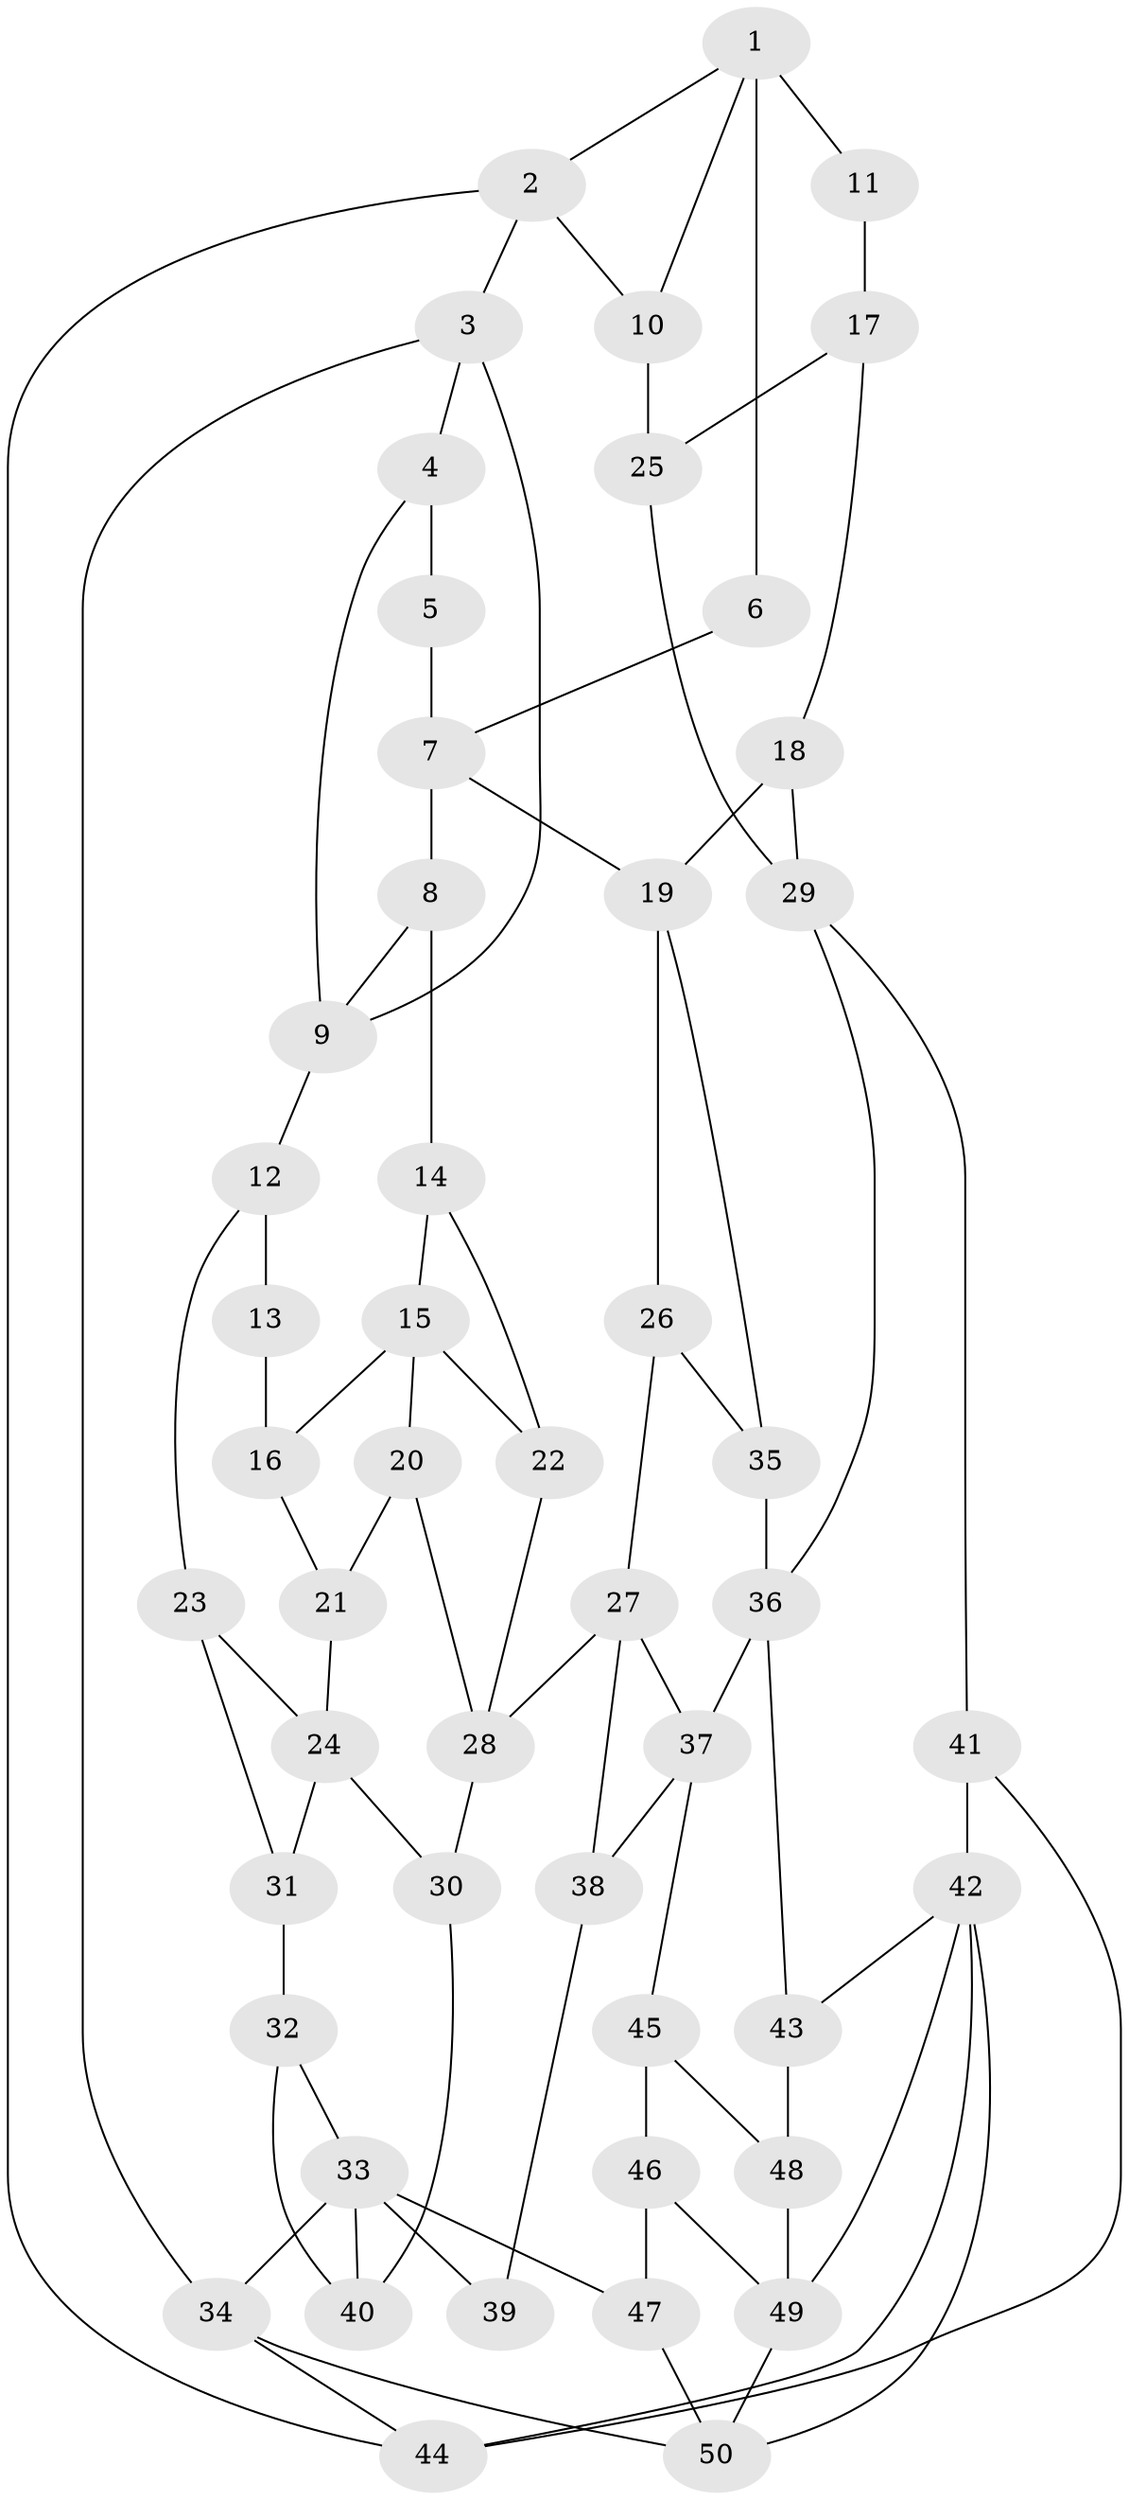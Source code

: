 // original degree distribution, {3: 0.05, 5: 0.53, 6: 0.23, 4: 0.19}
// Generated by graph-tools (version 1.1) at 2025/54/03/04/25 22:54:09]
// undirected, 50 vertices, 83 edges
graph export_dot {
  node [color=gray90,style=filled];
  1;
  2;
  3;
  4;
  5;
  6;
  7;
  8;
  9;
  10;
  11;
  12;
  13;
  14;
  15;
  16;
  17;
  18;
  19;
  20;
  21;
  22;
  23;
  24;
  25;
  26;
  27;
  28;
  29;
  30;
  31;
  32;
  33;
  34;
  35;
  36;
  37;
  38;
  39;
  40;
  41;
  42;
  43;
  44;
  45;
  46;
  47;
  48;
  49;
  50;
  1 -- 2 [weight=1.0];
  1 -- 6 [weight=1.0];
  1 -- 10 [weight=1.0];
  1 -- 11 [weight=2.0];
  2 -- 3 [weight=1.0];
  2 -- 10 [weight=1.0];
  2 -- 44 [weight=1.0];
  3 -- 4 [weight=1.0];
  3 -- 9 [weight=1.0];
  3 -- 34 [weight=1.0];
  4 -- 5 [weight=1.0];
  4 -- 9 [weight=1.0];
  5 -- 7 [weight=1.0];
  6 -- 7 [weight=2.0];
  7 -- 8 [weight=1.0];
  7 -- 19 [weight=2.0];
  8 -- 9 [weight=1.0];
  8 -- 14 [weight=1.0];
  9 -- 12 [weight=1.0];
  10 -- 25 [weight=2.0];
  11 -- 17 [weight=1.0];
  12 -- 13 [weight=1.0];
  12 -- 23 [weight=1.0];
  13 -- 16 [weight=1.0];
  14 -- 15 [weight=1.0];
  14 -- 22 [weight=1.0];
  15 -- 16 [weight=1.0];
  15 -- 20 [weight=1.0];
  15 -- 22 [weight=1.0];
  16 -- 21 [weight=1.0];
  17 -- 18 [weight=1.0];
  17 -- 25 [weight=2.0];
  18 -- 19 [weight=2.0];
  18 -- 29 [weight=1.0];
  19 -- 26 [weight=1.0];
  19 -- 35 [weight=1.0];
  20 -- 21 [weight=1.0];
  20 -- 28 [weight=1.0];
  21 -- 24 [weight=1.0];
  22 -- 28 [weight=1.0];
  23 -- 24 [weight=1.0];
  23 -- 31 [weight=1.0];
  24 -- 30 [weight=1.0];
  24 -- 31 [weight=1.0];
  25 -- 29 [weight=2.0];
  26 -- 27 [weight=1.0];
  26 -- 35 [weight=1.0];
  27 -- 28 [weight=2.0];
  27 -- 37 [weight=1.0];
  27 -- 38 [weight=2.0];
  28 -- 30 [weight=1.0];
  29 -- 36 [weight=1.0];
  29 -- 41 [weight=1.0];
  30 -- 40 [weight=1.0];
  31 -- 32 [weight=1.0];
  32 -- 33 [weight=1.0];
  32 -- 40 [weight=1.0];
  33 -- 34 [weight=1.0];
  33 -- 39 [weight=2.0];
  33 -- 40 [weight=1.0];
  33 -- 47 [weight=1.0];
  34 -- 44 [weight=1.0];
  34 -- 50 [weight=1.0];
  35 -- 36 [weight=1.0];
  36 -- 37 [weight=2.0];
  36 -- 43 [weight=1.0];
  37 -- 38 [weight=1.0];
  37 -- 45 [weight=2.0];
  38 -- 39 [weight=1.0];
  41 -- 42 [weight=1.0];
  41 -- 44 [weight=1.0];
  42 -- 43 [weight=1.0];
  42 -- 44 [weight=1.0];
  42 -- 49 [weight=1.0];
  42 -- 50 [weight=1.0];
  43 -- 48 [weight=1.0];
  45 -- 46 [weight=1.0];
  45 -- 48 [weight=2.0];
  46 -- 47 [weight=1.0];
  46 -- 49 [weight=2.0];
  47 -- 50 [weight=1.0];
  48 -- 49 [weight=2.0];
  49 -- 50 [weight=1.0];
}
